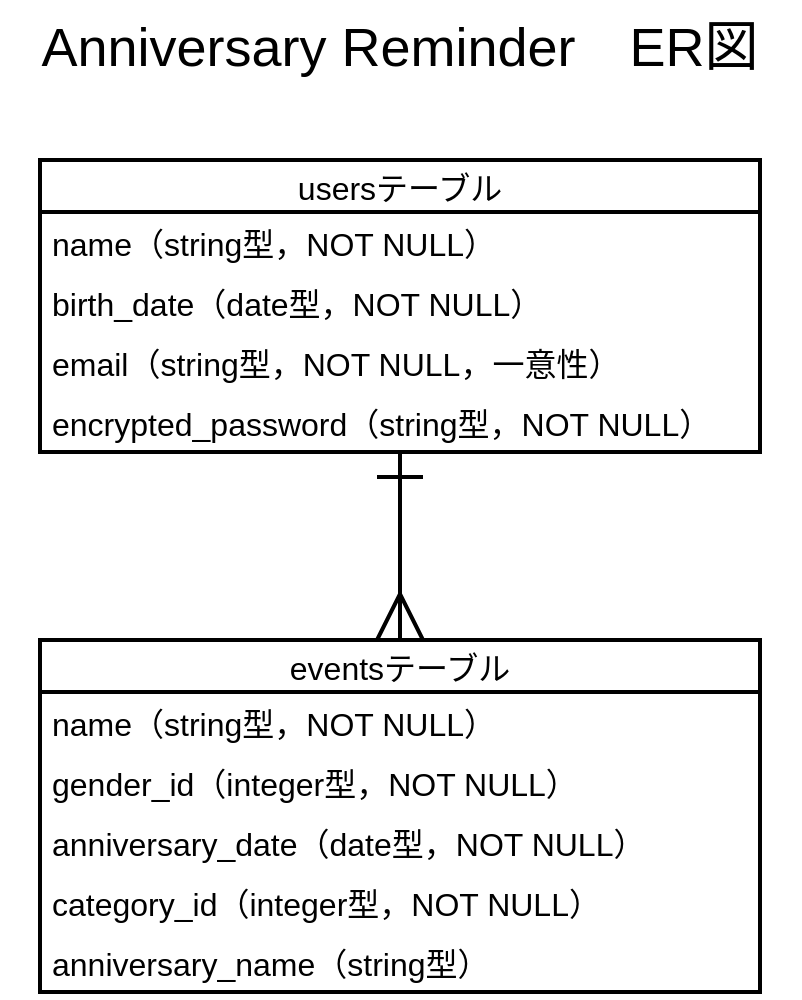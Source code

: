 <mxfile>
    <diagram id="aReQFfevpFHZR6VrRTIU" name="ページ1">
        <mxGraphModel dx="622" dy="627" grid="1" gridSize="10" guides="1" tooltips="1" connect="1" arrows="1" fold="1" page="1" pageScale="1" pageWidth="827" pageHeight="1169" math="0" shadow="0">
            <root>
                <mxCell id="0"/>
                <mxCell id="1" parent="0"/>
                <mxCell id="58" value="Anniversary Reminder　ER図" style="text;strokeColor=none;fillColor=none;spacingLeft=4;spacingRight=4;overflow=hidden;rotatable=0;points=[[0,0.5],[1,0.5]];portConstraint=eastwest;fontSize=27;align=center;strokeWidth=2;" vertex="1" parent="1">
                    <mxGeometry x="40" y="40" width="400" height="40" as="geometry"/>
                </mxCell>
                <mxCell id="59" value="usersテーブル" style="swimlane;fontStyle=0;childLayout=stackLayout;horizontal=1;startSize=26;horizontalStack=0;resizeParent=1;resizeParentMax=0;resizeLast=0;collapsible=1;marginBottom=0;align=center;fontSize=16;strokeWidth=2;" vertex="1" parent="1">
                    <mxGeometry x="60" y="120" width="360" height="146" as="geometry"/>
                </mxCell>
                <mxCell id="60" value="name（string型，NOT NULL）" style="text;strokeColor=none;fillColor=none;spacingLeft=4;spacingRight=4;overflow=hidden;rotatable=0;points=[[0,0.5],[1,0.5]];portConstraint=eastwest;fontSize=16;" vertex="1" parent="59">
                    <mxGeometry y="26" width="360" height="30" as="geometry"/>
                </mxCell>
                <mxCell id="63" value="birth_date（date型，NOT NULL）" style="text;strokeColor=none;fillColor=none;spacingLeft=4;spacingRight=4;overflow=hidden;rotatable=0;points=[[0,0.5],[1,0.5]];portConstraint=eastwest;fontSize=16;" vertex="1" parent="59">
                    <mxGeometry y="56" width="360" height="30" as="geometry"/>
                </mxCell>
                <mxCell id="61" value="email（string型，NOT NULL，一意性）" style="text;strokeColor=none;fillColor=none;spacingLeft=4;spacingRight=4;overflow=hidden;rotatable=0;points=[[0,0.5],[1,0.5]];portConstraint=eastwest;fontSize=16;" vertex="1" parent="59">
                    <mxGeometry y="86" width="360" height="30" as="geometry"/>
                </mxCell>
                <mxCell id="62" value="encrypted_password（string型，NOT NULL）" style="text;strokeColor=none;fillColor=none;spacingLeft=4;spacingRight=4;overflow=hidden;rotatable=0;points=[[0,0.5],[1,0.5]];portConstraint=eastwest;fontSize=16;" vertex="1" parent="59">
                    <mxGeometry y="116" width="360" height="30" as="geometry"/>
                </mxCell>
                <mxCell id="65" value="eventsテーブル" style="swimlane;fontStyle=0;childLayout=stackLayout;horizontal=1;startSize=26;horizontalStack=0;resizeParent=1;resizeParentMax=0;resizeLast=0;collapsible=1;marginBottom=0;align=center;fontSize=16;strokeWidth=2;" vertex="1" parent="1">
                    <mxGeometry x="60" y="360" width="360" height="176" as="geometry"/>
                </mxCell>
                <mxCell id="66" value="name（string型，NOT NULL）" style="text;strokeColor=none;fillColor=none;spacingLeft=4;spacingRight=4;overflow=hidden;rotatable=0;points=[[0,0.5],[1,0.5]];portConstraint=eastwest;fontSize=16;" vertex="1" parent="65">
                    <mxGeometry y="26" width="360" height="30" as="geometry"/>
                </mxCell>
                <mxCell id="68" value="gender_id（integer型，NOT NULL）" style="text;strokeColor=none;fillColor=none;spacingLeft=4;spacingRight=4;overflow=hidden;rotatable=0;points=[[0,0.5],[1,0.5]];portConstraint=eastwest;fontSize=16;" vertex="1" parent="65">
                    <mxGeometry y="56" width="360" height="30" as="geometry"/>
                </mxCell>
                <mxCell id="67" value="anniversary_date（date型，NOT NULL）" style="text;strokeColor=none;fillColor=none;spacingLeft=4;spacingRight=4;overflow=hidden;rotatable=0;points=[[0,0.5],[1,0.5]];portConstraint=eastwest;fontSize=16;" vertex="1" parent="65">
                    <mxGeometry y="86" width="360" height="30" as="geometry"/>
                </mxCell>
                <mxCell id="70" value="category_id（integer型，NOT NULL）" style="text;strokeColor=none;fillColor=none;spacingLeft=4;spacingRight=4;overflow=hidden;rotatable=0;points=[[0,0.5],[1,0.5]];portConstraint=eastwest;fontSize=16;" vertex="1" parent="65">
                    <mxGeometry y="116" width="360" height="30" as="geometry"/>
                </mxCell>
                <mxCell id="69" value="anniversary_name（string型）" style="text;strokeColor=none;fillColor=none;spacingLeft=4;spacingRight=4;overflow=hidden;rotatable=0;points=[[0,0.5],[1,0.5]];portConstraint=eastwest;fontSize=16;" vertex="1" parent="65">
                    <mxGeometry y="146" width="360" height="30" as="geometry"/>
                </mxCell>
                <mxCell id="76" style="edgeStyle=orthogonalEdgeStyle;rounded=0;orthogonalLoop=1;jettySize=auto;html=1;exitX=0.5;exitY=0;exitDx=0;exitDy=0;entryX=0.5;entryY=1.033;entryDx=0;entryDy=0;fontSize=16;startSize=20;endSize=20;strokeWidth=2;startArrow=ERmany;startFill=0;endArrow=ERone;endFill=0;entryPerimeter=0;" edge="1" parent="1" source="65" target="62">
                    <mxGeometry relative="1" as="geometry"/>
                </mxCell>
            </root>
        </mxGraphModel>
    </diagram>
</mxfile>
